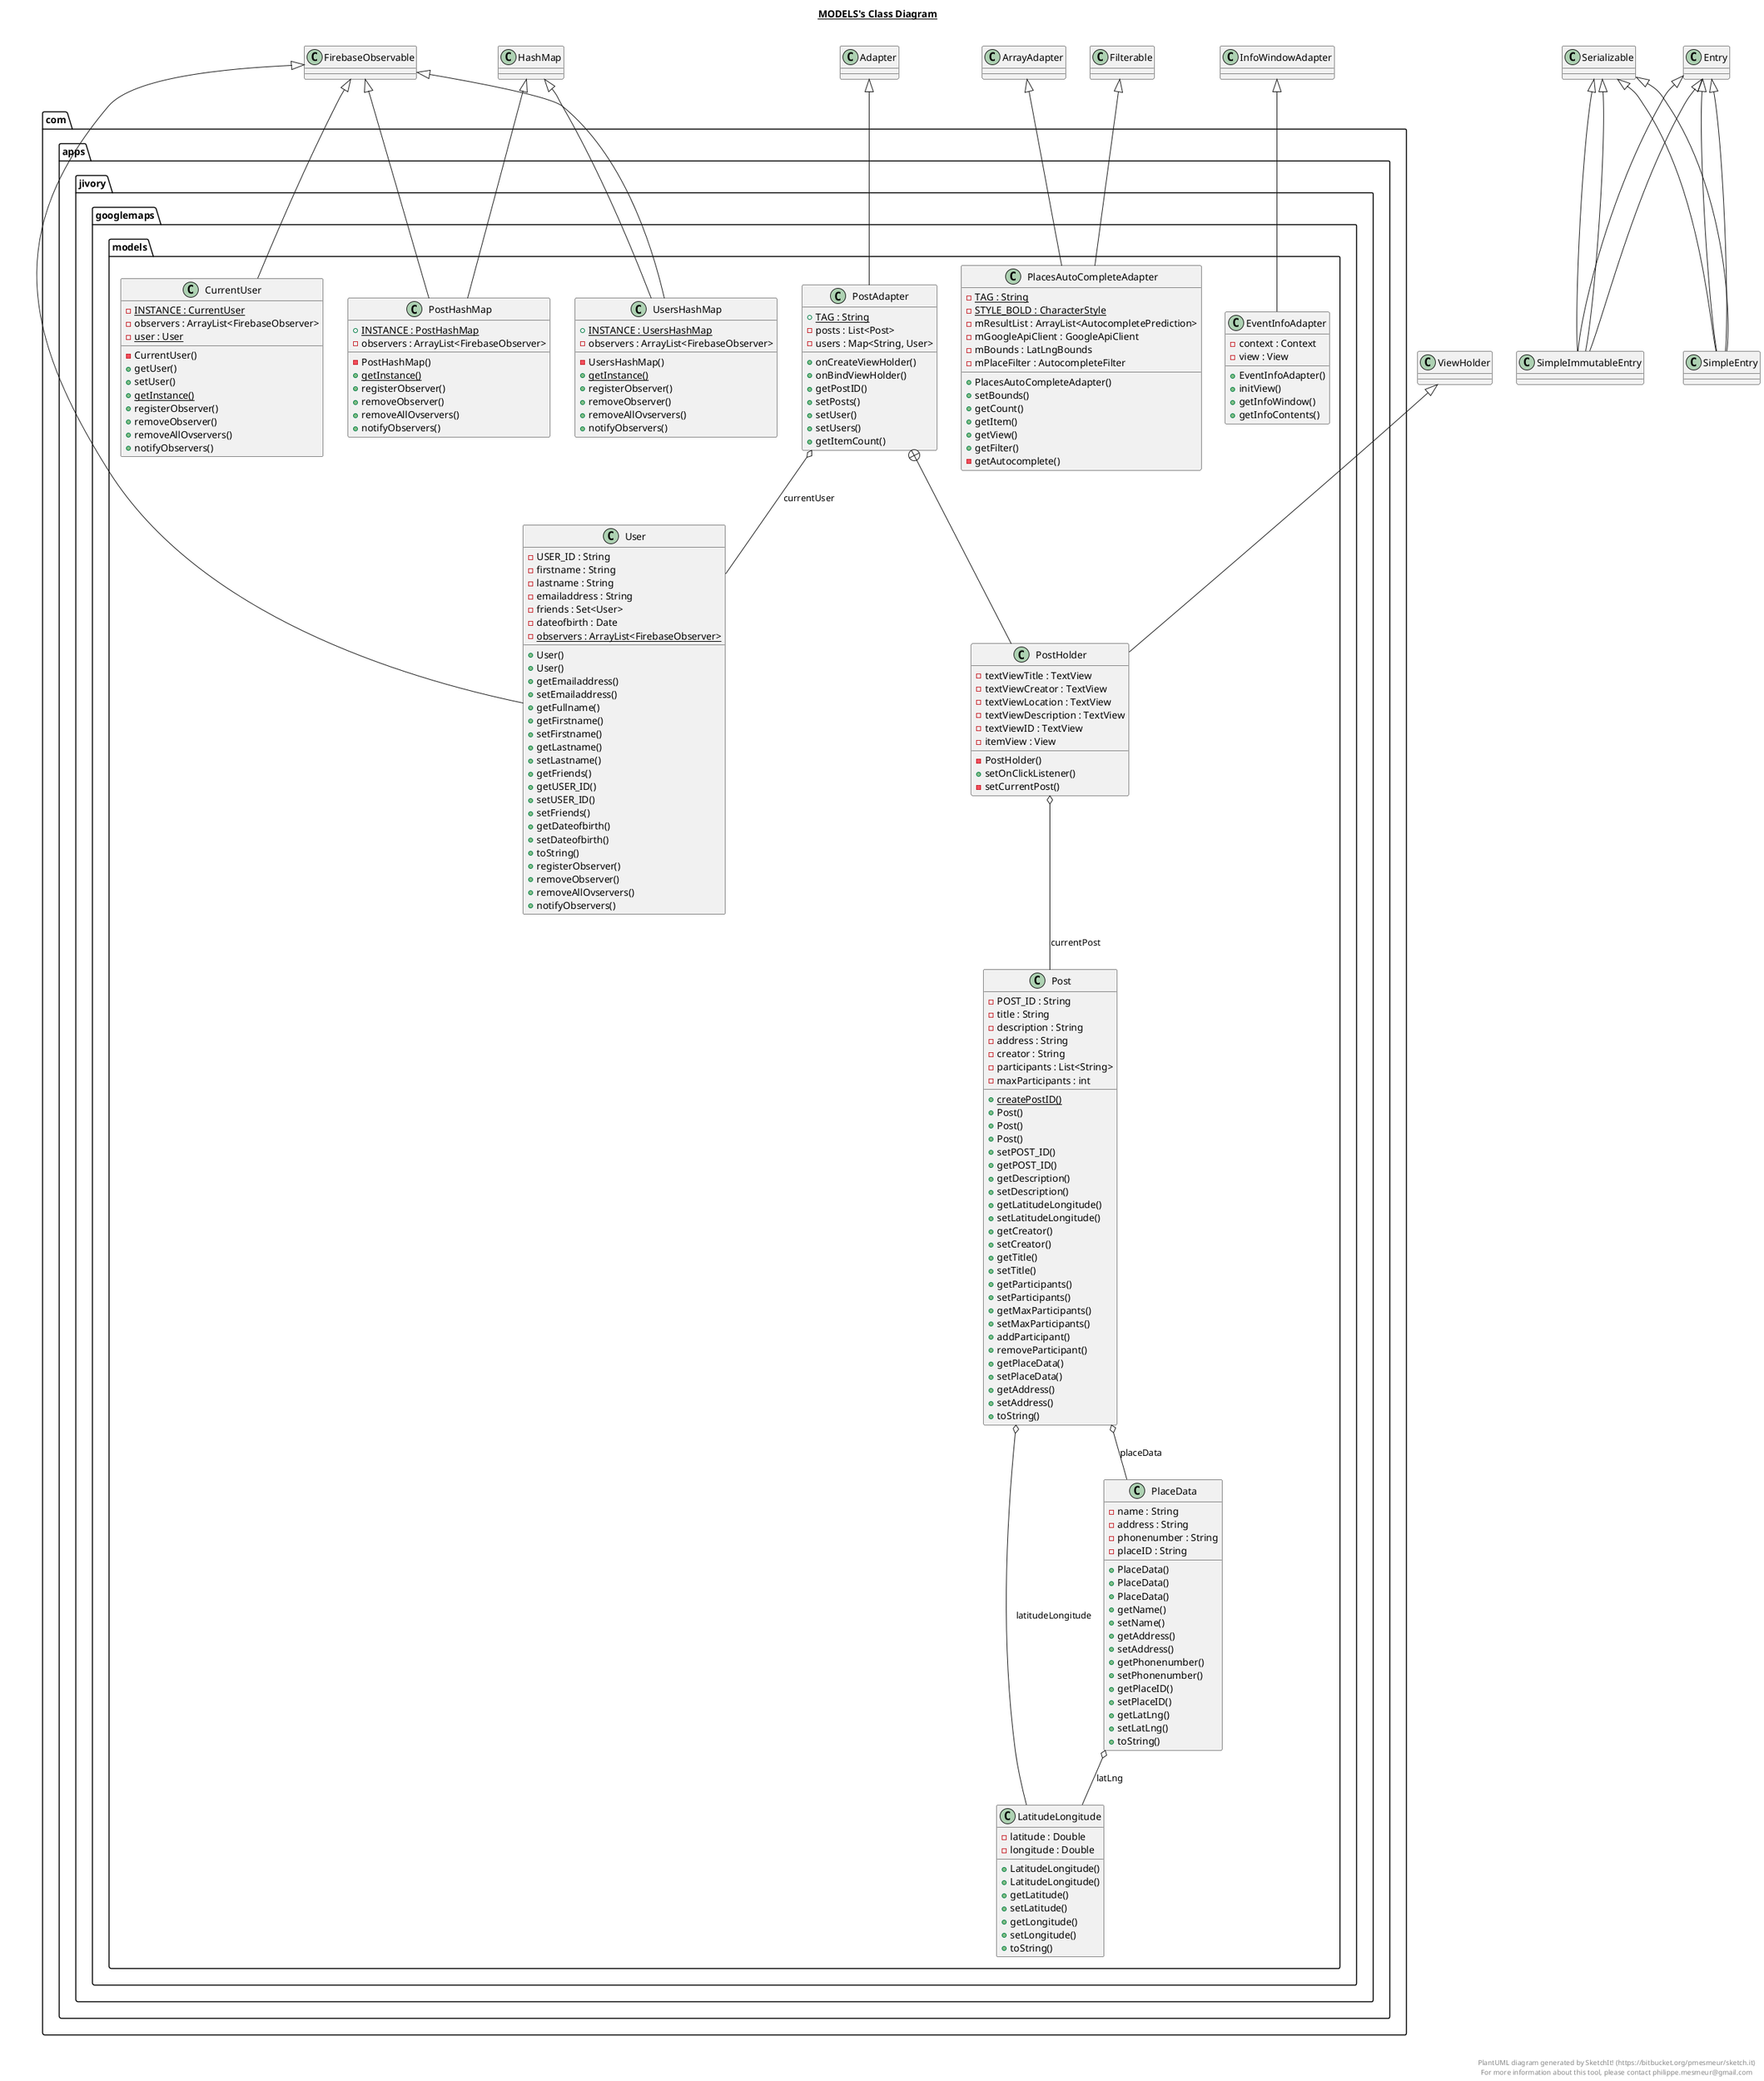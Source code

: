 @startuml

title __MODELS's Class Diagram__\n

  package com.apps.jivory.googlemaps {
    package com.apps.jivory.googlemaps.models {
      class CurrentUser {
          {static} - INSTANCE : CurrentUser
          - observers : ArrayList<FirebaseObserver>
          {static} - user : User
          - CurrentUser()
          + getUser()
          + setUser()
          {static} + getInstance()
          + registerObserver()
          + removeObserver()
          + removeAllOvservers()
          + notifyObservers()
      }
    }
  }
  

  package com.apps.jivory.googlemaps {
    package com.apps.jivory.googlemaps.models {
      class EventInfoAdapter {
          - context : Context
          - view : View
          + EventInfoAdapter()
          + initView()
          + getInfoWindow()
          + getInfoContents()
      }
    }
  }
  

  package com.apps.jivory.googlemaps {
    package com.apps.jivory.googlemaps.models {
      class LatitudeLongitude {
          - latitude : Double
          - longitude : Double
          + LatitudeLongitude()
          + LatitudeLongitude()
          + getLatitude()
          + setLatitude()
          + getLongitude()
          + setLongitude()
          + toString()
      }
    }
  }
  

  package com.apps.jivory.googlemaps {
    package com.apps.jivory.googlemaps.models {
      class PlaceData {
          - name : String
          - address : String
          - phonenumber : String
          - placeID : String
          + PlaceData()
          + PlaceData()
          + PlaceData()
          + getName()
          + setName()
          + getAddress()
          + setAddress()
          + getPhonenumber()
          + setPhonenumber()
          + getPlaceID()
          + setPlaceID()
          + getLatLng()
          + setLatLng()
          + toString()
      }
    }
  }
  

  package com.apps.jivory.googlemaps {
    package com.apps.jivory.googlemaps.models {
      class PlacesAutoCompleteAdapter {
          {static} - TAG : String
          {static} - STYLE_BOLD : CharacterStyle
          - mResultList : ArrayList<AutocompletePrediction>
          - mGoogleApiClient : GoogleApiClient
          - mBounds : LatLngBounds
          - mPlaceFilter : AutocompleteFilter
          + PlacesAutoCompleteAdapter()
          + setBounds()
          + getCount()
          + getItem()
          + getView()
          + getFilter()
          - getAutocomplete()
      }
    }
  }
  

  package com.apps.jivory.googlemaps {
    package com.apps.jivory.googlemaps.models {
      class Post {
          - POST_ID : String
          - title : String
          - description : String
          - address : String
          - creator : String
          - participants : List<String>
          - maxParticipants : int
          {static} + createPostID()
          + Post()
          + Post()
          + Post()
          + setPOST_ID()
          + getPOST_ID()
          + getDescription()
          + setDescription()
          + getLatitudeLongitude()
          + setLatitudeLongitude()
          + getCreator()
          + setCreator()
          + getTitle()
          + setTitle()
          + getParticipants()
          + setParticipants()
          + getMaxParticipants()
          + setMaxParticipants()
          + addParticipant()
          + removeParticipant()
          + getPlaceData()
          + setPlaceData()
          + getAddress()
          + setAddress()
          + toString()
      }
    }
  }
  

  package com.apps.jivory.googlemaps {
    package com.apps.jivory.googlemaps.models {
      class PostAdapter {
          {static} + TAG : String
          - posts : List<Post>
          - users : Map<String, User>
          + onCreateViewHolder()
          + onBindViewHolder()
          + getPostID()
          + setPosts()
          + setUser()
          + setUsers()
          + getItemCount()
      }
    }
  }
  

  package com.apps.jivory.googlemaps {
    package com.apps.jivory.googlemaps.models {
      class PostHolder {
          - textViewTitle : TextView
          - textViewCreator : TextView
          - textViewLocation : TextView
          - textViewDescription : TextView
          - textViewID : TextView
          - itemView : View
          - PostHolder()
          + setOnClickListener()
          - setCurrentPost()
      }
    }
  }
  

  package com.apps.jivory.googlemaps {
    package com.apps.jivory.googlemaps.models {
      class PostHashMap {
          {static} + INSTANCE : PostHashMap
          - observers : ArrayList<FirebaseObserver>
          - PostHashMap()
          {static} + getInstance()
          + registerObserver()
          + removeObserver()
          + removeAllOvservers()
          + notifyObservers()
      }
    }
  }
  

  package com.apps.jivory.googlemaps {
    package com.apps.jivory.googlemaps.models {
      class User {
          - USER_ID : String
          - firstname : String
          - lastname : String
          - emailaddress : String
          - friends : Set<User>
          - dateofbirth : Date
          {static} - observers : ArrayList<FirebaseObserver>
          + User()
          + User()
          + getEmailaddress()
          + setEmailaddress()
          + getFullname()
          + getFirstname()
          + setFirstname()
          + getLastname()
          + setLastname()
          + getFriends()
          + getUSER_ID()
          + setUSER_ID()
          + setFriends()
          + getDateofbirth()
          + setDateofbirth()
          + toString()
          + registerObserver()
          + removeObserver()
          + removeAllOvservers()
          + notifyObservers()
      }
    }
  }
  

  package com.apps.jivory.googlemaps {
    package com.apps.jivory.googlemaps.models {
      class UsersHashMap {
          {static} + INSTANCE : UsersHashMap
          - observers : ArrayList<FirebaseObserver>
          - UsersHashMap()
          {static} + getInstance()
          + registerObserver()
          + removeObserver()
          + removeAllOvservers()
          + notifyObservers()
      }
    }
  }
  

  CurrentUser -up-|> FirebaseObservable
  EventInfoAdapter -up-|> InfoWindowAdapter
  PlaceData o-- LatitudeLongitude : latLng
  PlacesAutoCompleteAdapter -up-|> Filterable
  PlacesAutoCompleteAdapter -up-|> ArrayAdapter
  Post o-- LatitudeLongitude : latitudeLongitude
  Post o-- PlaceData : placeData
  PostAdapter -up-|> Adapter
  PostAdapter o-- User : currentUser
  PostAdapter +-down- PostHolder
  PostHolder -up-|> ViewHolder
  PostHolder o-- Post : currentPost
  PostHashMap -up-|> FirebaseObservable
  PostHashMap -up-|> HashMap
  SimpleImmutableEntry -up-|> Entry
  SimpleImmutableEntry -up-|> Serializable
  SimpleEntry -up-|> Entry
  SimpleEntry -up-|> Serializable
  User -up-|> FirebaseObservable
  UsersHashMap -up-|> FirebaseObservable
  UsersHashMap -up-|> HashMap
  SimpleImmutableEntry -up-|> Entry
  SimpleImmutableEntry -up-|> Serializable
  SimpleEntry -up-|> Entry
  SimpleEntry -up-|> Serializable


right footer


PlantUML diagram generated by SketchIt! (https://bitbucket.org/pmesmeur/sketch.it)
For more information about this tool, please contact philippe.mesmeur@gmail.com
endfooter

@enduml
